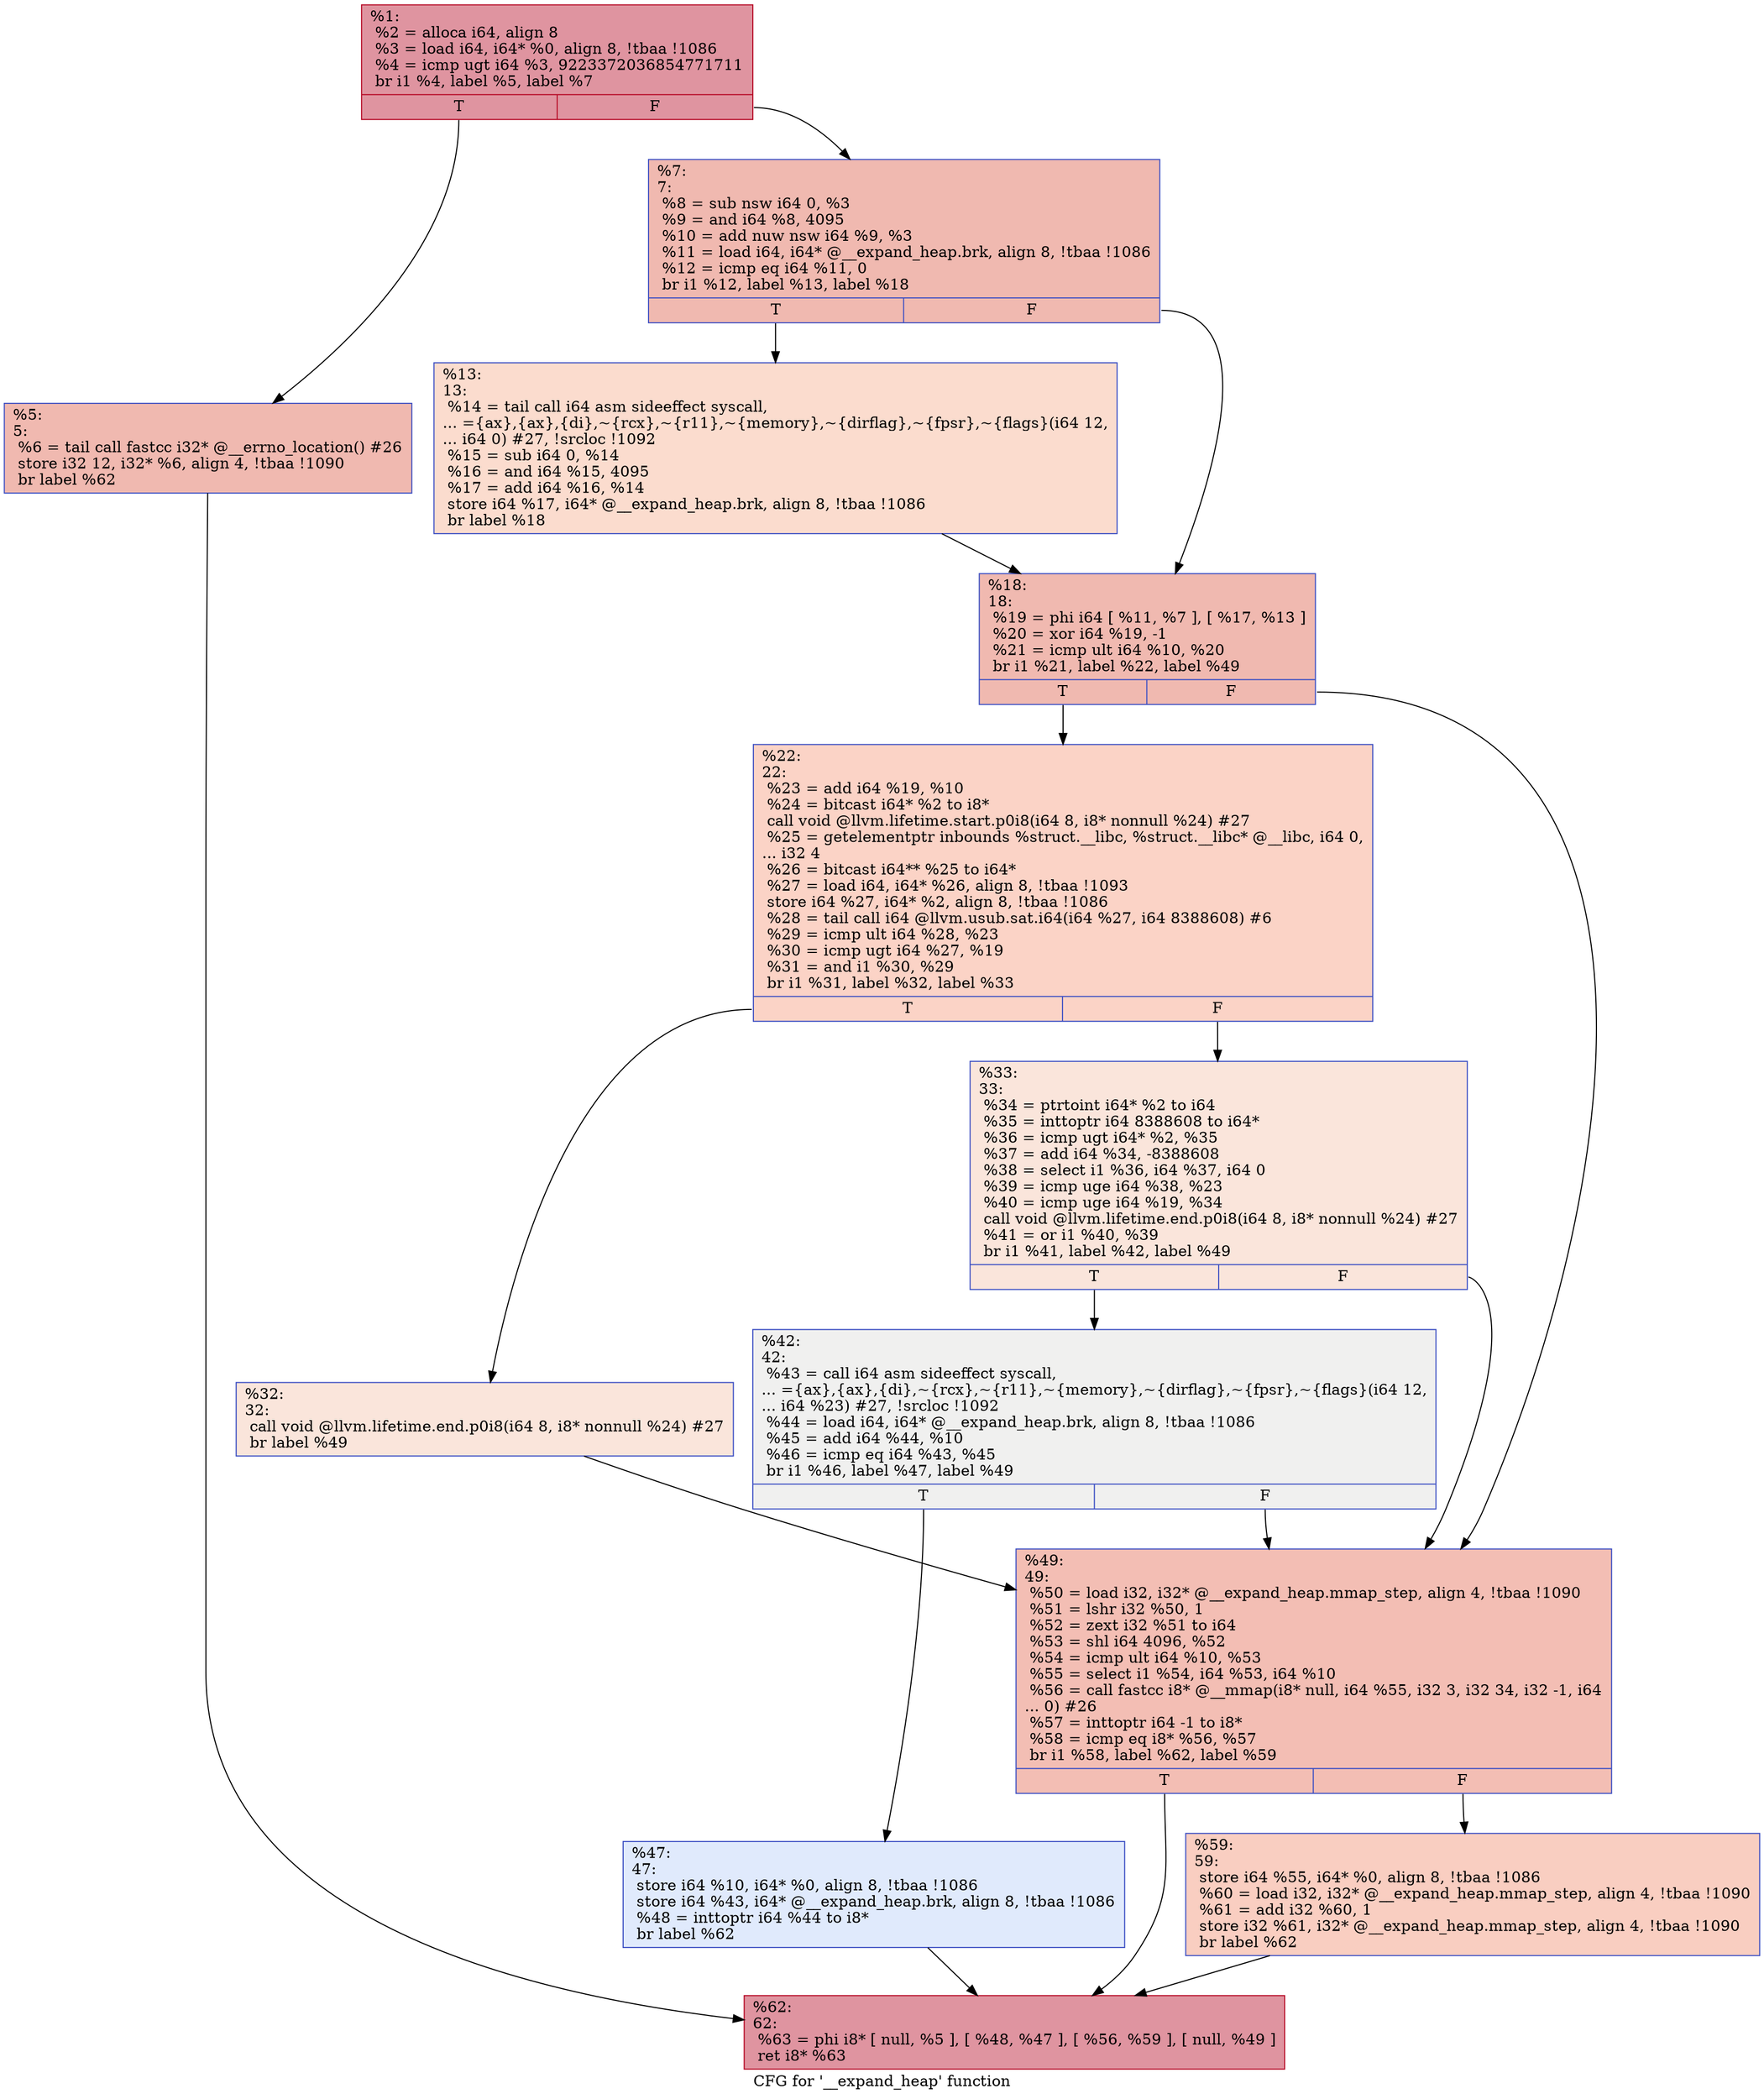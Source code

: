 digraph "CFG for '__expand_heap' function" {
	label="CFG for '__expand_heap' function";

	Node0x24995b0 [shape=record,color="#b70d28ff", style=filled, fillcolor="#b70d2870",label="{%1:\l  %2 = alloca i64, align 8\l  %3 = load i64, i64* %0, align 8, !tbaa !1086\l  %4 = icmp ugt i64 %3, 9223372036854771711\l  br i1 %4, label %5, label %7\l|{<s0>T|<s1>F}}"];
	Node0x24995b0:s0 -> Node0x242a240;
	Node0x24995b0:s1 -> Node0x242b730;
	Node0x242a240 [shape=record,color="#3d50c3ff", style=filled, fillcolor="#de614d70",label="{%5:\l5:                                                \l  %6 = tail call fastcc i32* @__errno_location() #26\l  store i32 12, i32* %6, align 4, !tbaa !1090\l  br label %62\l}"];
	Node0x242a240 -> Node0x242ba50;
	Node0x242b730 [shape=record,color="#3d50c3ff", style=filled, fillcolor="#de614d70",label="{%7:\l7:                                                \l  %8 = sub nsw i64 0, %3\l  %9 = and i64 %8, 4095\l  %10 = add nuw nsw i64 %9, %3\l  %11 = load i64, i64* @__expand_heap.brk, align 8, !tbaa !1086\l  %12 = icmp eq i64 %11, 0\l  br i1 %12, label %13, label %18\l|{<s0>T|<s1>F}}"];
	Node0x242b730:s0 -> Node0x242b780;
	Node0x242b730:s1 -> Node0x242b7d0;
	Node0x242b780 [shape=record,color="#3d50c3ff", style=filled, fillcolor="#f7af9170",label="{%13:\l13:                                               \l  %14 = tail call i64 asm sideeffect syscall,\l... =\{ax\},\{ax\},\{di\},~\{rcx\},~\{r11\},~\{memory\},~\{dirflag\},~\{fpsr\},~\{flags\}(i64 12,\l... i64 0) #27, !srcloc !1092\l  %15 = sub i64 0, %14\l  %16 = and i64 %15, 4095\l  %17 = add i64 %16, %14\l  store i64 %17, i64* @__expand_heap.brk, align 8, !tbaa !1086\l  br label %18\l}"];
	Node0x242b780 -> Node0x242b7d0;
	Node0x242b7d0 [shape=record,color="#3d50c3ff", style=filled, fillcolor="#de614d70",label="{%18:\l18:                                               \l  %19 = phi i64 [ %11, %7 ], [ %17, %13 ]\l  %20 = xor i64 %19, -1\l  %21 = icmp ult i64 %10, %20\l  br i1 %21, label %22, label %49\l|{<s0>T|<s1>F}}"];
	Node0x242b7d0:s0 -> Node0x242b820;
	Node0x242b7d0:s1 -> Node0x242b9b0;
	Node0x242b820 [shape=record,color="#3d50c3ff", style=filled, fillcolor="#f59c7d70",label="{%22:\l22:                                               \l  %23 = add i64 %19, %10\l  %24 = bitcast i64* %2 to i8*\l  call void @llvm.lifetime.start.p0i8(i64 8, i8* nonnull %24) #27\l  %25 = getelementptr inbounds %struct.__libc, %struct.__libc* @__libc, i64 0,\l... i32 4\l  %26 = bitcast i64** %25 to i64*\l  %27 = load i64, i64* %26, align 8, !tbaa !1093\l  store i64 %27, i64* %2, align 8, !tbaa !1086\l  %28 = tail call i64 @llvm.usub.sat.i64(i64 %27, i64 8388608) #6\l  %29 = icmp ult i64 %28, %23\l  %30 = icmp ugt i64 %27, %19\l  %31 = and i1 %30, %29\l  br i1 %31, label %32, label %33\l|{<s0>T|<s1>F}}"];
	Node0x242b820:s0 -> Node0x242b870;
	Node0x242b820:s1 -> Node0x242b8c0;
	Node0x242b870 [shape=record,color="#3d50c3ff", style=filled, fillcolor="#f4c5ad70",label="{%32:\l32:                                               \l  call void @llvm.lifetime.end.p0i8(i64 8, i8* nonnull %24) #27\l  br label %49\l}"];
	Node0x242b870 -> Node0x242b9b0;
	Node0x242b8c0 [shape=record,color="#3d50c3ff", style=filled, fillcolor="#f4c5ad70",label="{%33:\l33:                                               \l  %34 = ptrtoint i64* %2 to i64\l  %35 = inttoptr i64 8388608 to i64*\l  %36 = icmp ugt i64* %2, %35\l  %37 = add i64 %34, -8388608\l  %38 = select i1 %36, i64 %37, i64 0\l  %39 = icmp uge i64 %38, %23\l  %40 = icmp uge i64 %19, %34\l  call void @llvm.lifetime.end.p0i8(i64 8, i8* nonnull %24) #27\l  %41 = or i1 %40, %39\l  br i1 %41, label %42, label %49\l|{<s0>T|<s1>F}}"];
	Node0x242b8c0:s0 -> Node0x242b910;
	Node0x242b8c0:s1 -> Node0x242b9b0;
	Node0x242b910 [shape=record,color="#3d50c3ff", style=filled, fillcolor="#dedcdb70",label="{%42:\l42:                                               \l  %43 = call i64 asm sideeffect syscall,\l... =\{ax\},\{ax\},\{di\},~\{rcx\},~\{r11\},~\{memory\},~\{dirflag\},~\{fpsr\},~\{flags\}(i64 12,\l... i64 %23) #27, !srcloc !1092\l  %44 = load i64, i64* @__expand_heap.brk, align 8, !tbaa !1086\l  %45 = add i64 %44, %10\l  %46 = icmp eq i64 %43, %45\l  br i1 %46, label %47, label %49\l|{<s0>T|<s1>F}}"];
	Node0x242b910:s0 -> Node0x242b960;
	Node0x242b910:s1 -> Node0x242b9b0;
	Node0x242b960 [shape=record,color="#3d50c3ff", style=filled, fillcolor="#b9d0f970",label="{%47:\l47:                                               \l  store i64 %10, i64* %0, align 8, !tbaa !1086\l  store i64 %43, i64* @__expand_heap.brk, align 8, !tbaa !1086\l  %48 = inttoptr i64 %44 to i8*\l  br label %62\l}"];
	Node0x242b960 -> Node0x242ba50;
	Node0x242b9b0 [shape=record,color="#3d50c3ff", style=filled, fillcolor="#e36c5570",label="{%49:\l49:                                               \l  %50 = load i32, i32* @__expand_heap.mmap_step, align 4, !tbaa !1090\l  %51 = lshr i32 %50, 1\l  %52 = zext i32 %51 to i64\l  %53 = shl i64 4096, %52\l  %54 = icmp ult i64 %10, %53\l  %55 = select i1 %54, i64 %53, i64 %10\l  %56 = call fastcc i8* @__mmap(i8* null, i64 %55, i32 3, i32 34, i32 -1, i64\l... 0) #26\l  %57 = inttoptr i64 -1 to i8*\l  %58 = icmp eq i8* %56, %57\l  br i1 %58, label %62, label %59\l|{<s0>T|<s1>F}}"];
	Node0x242b9b0:s0 -> Node0x242ba50;
	Node0x242b9b0:s1 -> Node0x242ba00;
	Node0x242ba00 [shape=record,color="#3d50c3ff", style=filled, fillcolor="#f2907270",label="{%59:\l59:                                               \l  store i64 %55, i64* %0, align 8, !tbaa !1086\l  %60 = load i32, i32* @__expand_heap.mmap_step, align 4, !tbaa !1090\l  %61 = add i32 %60, 1\l  store i32 %61, i32* @__expand_heap.mmap_step, align 4, !tbaa !1090\l  br label %62\l}"];
	Node0x242ba00 -> Node0x242ba50;
	Node0x242ba50 [shape=record,color="#b70d28ff", style=filled, fillcolor="#b70d2870",label="{%62:\l62:                                               \l  %63 = phi i8* [ null, %5 ], [ %48, %47 ], [ %56, %59 ], [ null, %49 ]\l  ret i8* %63\l}"];
}
